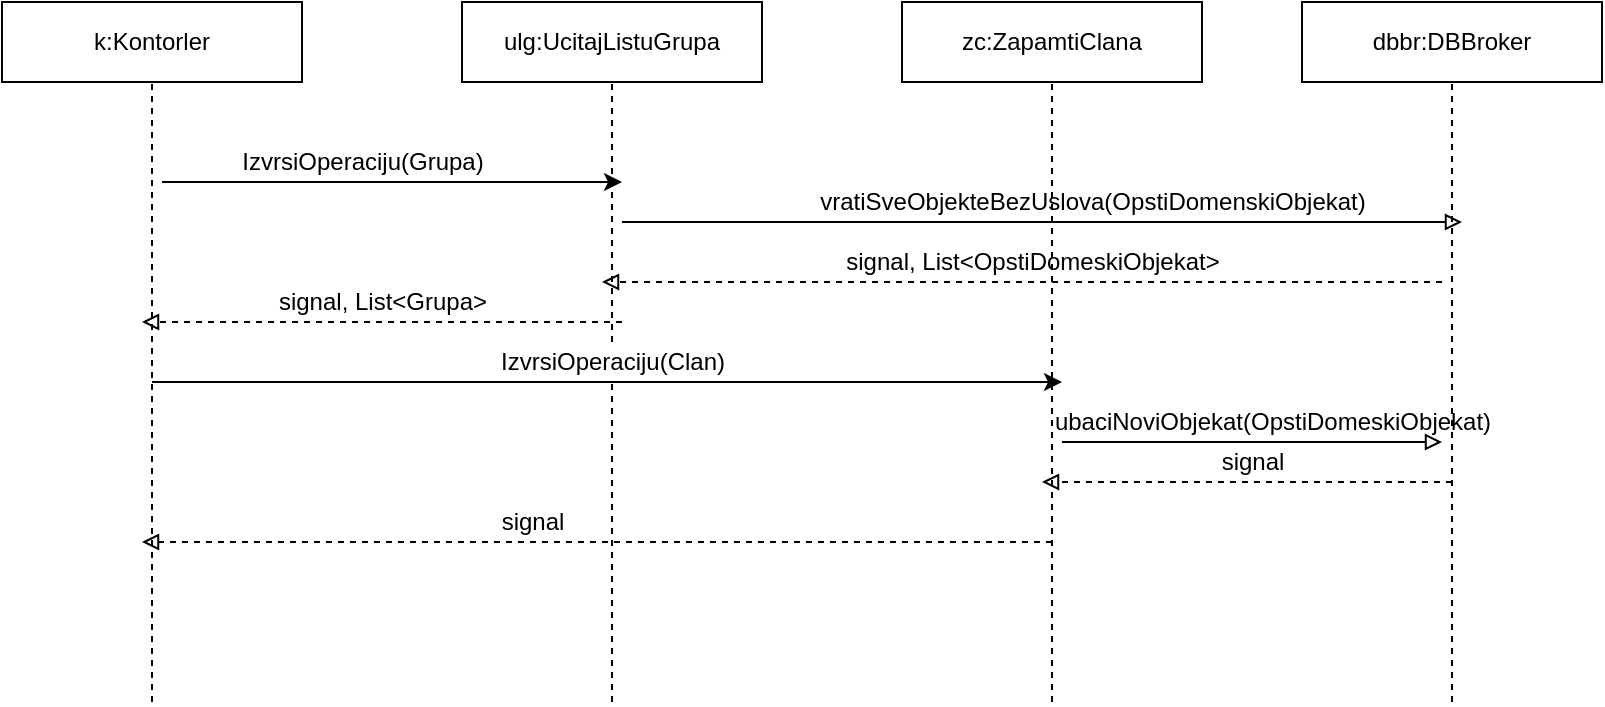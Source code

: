 <mxfile version="16.0.2" type="device"><diagram id="Rko2Za8StwnbvboJjhjY" name="Page-1"><mxGraphModel dx="1021" dy="567" grid="1" gridSize="10" guides="1" tooltips="1" connect="1" arrows="1" fold="1" page="1" pageScale="1" pageWidth="850" pageHeight="1100" math="0" shadow="0"><root><mxCell id="0"/><mxCell id="1" parent="0"/><mxCell id="Wh7sLxUPq5qgBcga3-nV-1" value="&lt;font style=&quot;font-size: 12px&quot;&gt;k:Kontorler&lt;/font&gt;" style="rounded=0;whiteSpace=wrap;html=1;" vertex="1" parent="1"><mxGeometry x="10" y="240" width="150" height="40" as="geometry"/></mxCell><mxCell id="Wh7sLxUPq5qgBcga3-nV-2" value="" style="endArrow=none;dashed=1;html=1;rounded=0;fontSize=12;entryX=0.5;entryY=1;entryDx=0;entryDy=0;" edge="1" parent="1" target="Wh7sLxUPq5qgBcga3-nV-1"><mxGeometry width="50" height="50" relative="1" as="geometry"><mxPoint x="85" y="590" as="sourcePoint"/><mxPoint x="140" y="350" as="targetPoint"/><Array as="points"><mxPoint x="85" y="340"/></Array></mxGeometry></mxCell><mxCell id="Wh7sLxUPq5qgBcga3-nV-3" value="&lt;font style=&quot;font-size: 12px&quot;&gt;ulg:UcitajListuGrupa&lt;/font&gt;" style="rounded=0;whiteSpace=wrap;html=1;" vertex="1" parent="1"><mxGeometry x="240" y="240" width="150" height="40" as="geometry"/></mxCell><mxCell id="Wh7sLxUPq5qgBcga3-nV-4" value="" style="endArrow=none;dashed=1;html=1;rounded=0;fontSize=12;entryX=0.5;entryY=1;entryDx=0;entryDy=0;startArrow=none;" edge="1" parent="1" target="Wh7sLxUPq5qgBcga3-nV-3" source="Wh7sLxUPq5qgBcga3-nV-19"><mxGeometry width="50" height="50" relative="1" as="geometry"><mxPoint x="315" y="590" as="sourcePoint"/><mxPoint x="370" y="350" as="targetPoint"/></mxGeometry></mxCell><mxCell id="Wh7sLxUPq5qgBcga3-nV-5" value="&lt;font style=&quot;font-size: 12px&quot;&gt;zc:ZapamtiClana&lt;/font&gt;" style="rounded=0;whiteSpace=wrap;html=1;" vertex="1" parent="1"><mxGeometry x="460" y="240" width="150" height="40" as="geometry"/></mxCell><mxCell id="Wh7sLxUPq5qgBcga3-nV-6" value="" style="endArrow=none;dashed=1;html=1;rounded=0;fontSize=12;entryX=0.5;entryY=1;entryDx=0;entryDy=0;" edge="1" parent="1" target="Wh7sLxUPq5qgBcga3-nV-5"><mxGeometry width="50" height="50" relative="1" as="geometry"><mxPoint x="535" y="590" as="sourcePoint"/><mxPoint x="590" y="350" as="targetPoint"/></mxGeometry></mxCell><mxCell id="Wh7sLxUPq5qgBcga3-nV-7" value="&lt;font style=&quot;font-size: 12px&quot;&gt;dbbr:DBBroker&lt;/font&gt;" style="rounded=0;whiteSpace=wrap;html=1;" vertex="1" parent="1"><mxGeometry x="660" y="240" width="150" height="40" as="geometry"/></mxCell><mxCell id="Wh7sLxUPq5qgBcga3-nV-8" value="" style="endArrow=none;dashed=1;html=1;rounded=0;fontSize=12;entryX=0.5;entryY=1;entryDx=0;entryDy=0;" edge="1" parent="1" target="Wh7sLxUPq5qgBcga3-nV-7"><mxGeometry width="50" height="50" relative="1" as="geometry"><mxPoint x="735" y="590" as="sourcePoint"/><mxPoint x="790" y="350" as="targetPoint"/></mxGeometry></mxCell><mxCell id="Wh7sLxUPq5qgBcga3-nV-9" value="" style="endArrow=classic;html=1;rounded=0;fontSize=12;" edge="1" parent="1"><mxGeometry width="50" height="50" relative="1" as="geometry"><mxPoint x="90" y="330" as="sourcePoint"/><mxPoint x="320" y="330" as="targetPoint"/></mxGeometry></mxCell><mxCell id="Wh7sLxUPq5qgBcga3-nV-10" value="IzvrsiOperaciju(Grupa)" style="text;html=1;align=center;verticalAlign=middle;resizable=0;points=[];autosize=1;strokeColor=none;fillColor=none;fontSize=12;" vertex="1" parent="1"><mxGeometry x="120" y="310" width="140" height="20" as="geometry"/></mxCell><mxCell id="Wh7sLxUPq5qgBcga3-nV-11" value="" style="endArrow=block;html=1;rounded=0;fontSize=12;endFill=0;" edge="1" parent="1"><mxGeometry width="50" height="50" relative="1" as="geometry"><mxPoint x="320" y="350" as="sourcePoint"/><mxPoint x="740" y="350" as="targetPoint"/></mxGeometry></mxCell><mxCell id="Wh7sLxUPq5qgBcga3-nV-12" value="vratiSveObjekteBezUslova(OpstiDomenskiObjekat)" style="text;html=1;align=center;verticalAlign=middle;resizable=0;points=[];autosize=1;strokeColor=none;fillColor=none;fontSize=12;" vertex="1" parent="1"><mxGeometry x="410" y="330" width="290" height="20" as="geometry"/></mxCell><mxCell id="Wh7sLxUPq5qgBcga3-nV-13" value="" style="endArrow=block;html=1;rounded=0;fontSize=12;dashed=1;endFill=0;" edge="1" parent="1"><mxGeometry width="50" height="50" relative="1" as="geometry"><mxPoint x="730" y="380" as="sourcePoint"/><mxPoint x="310" y="380" as="targetPoint"/></mxGeometry></mxCell><mxCell id="Wh7sLxUPq5qgBcga3-nV-14" value="signal, List&amp;lt;OpstiDomeskiObjekat&amp;gt;" style="text;html=1;align=center;verticalAlign=middle;resizable=0;points=[];autosize=1;strokeColor=none;fillColor=none;fontSize=12;" vertex="1" parent="1"><mxGeometry x="425" y="360" width="200" height="20" as="geometry"/></mxCell><mxCell id="Wh7sLxUPq5qgBcga3-nV-16" value="" style="endArrow=block;html=1;rounded=0;fontSize=12;dashed=1;endFill=0;" edge="1" parent="1"><mxGeometry width="50" height="50" relative="1" as="geometry"><mxPoint x="320" y="400" as="sourcePoint"/><mxPoint x="80" y="400" as="targetPoint"/></mxGeometry></mxCell><mxCell id="Wh7sLxUPq5qgBcga3-nV-17" value="signal, List&amp;lt;Grupa&amp;gt;" style="text;html=1;align=center;verticalAlign=middle;resizable=0;points=[];autosize=1;strokeColor=none;fillColor=none;fontSize=12;" vertex="1" parent="1"><mxGeometry x="140" y="380" width="120" height="20" as="geometry"/></mxCell><mxCell id="Wh7sLxUPq5qgBcga3-nV-18" value="" style="endArrow=classic;html=1;rounded=0;fontSize=12;" edge="1" parent="1"><mxGeometry width="50" height="50" relative="1" as="geometry"><mxPoint x="85" y="430" as="sourcePoint"/><mxPoint x="540" y="430" as="targetPoint"/></mxGeometry></mxCell><mxCell id="Wh7sLxUPq5qgBcga3-nV-19" value="IzvrsiOperaciju(Clan)" style="text;html=1;align=center;verticalAlign=middle;resizable=0;points=[];autosize=1;strokeColor=none;fillColor=none;fontSize=12;" vertex="1" parent="1"><mxGeometry x="250" y="410" width="130" height="20" as="geometry"/></mxCell><mxCell id="Wh7sLxUPq5qgBcga3-nV-20" value="" style="endArrow=none;dashed=1;html=1;rounded=0;fontSize=12;entryX=0.5;entryY=1;entryDx=0;entryDy=0;" edge="1" parent="1" target="Wh7sLxUPq5qgBcga3-nV-19"><mxGeometry width="50" height="50" relative="1" as="geometry"><mxPoint x="315" y="590" as="sourcePoint"/><mxPoint x="315" y="280.0" as="targetPoint"/></mxGeometry></mxCell><mxCell id="Wh7sLxUPq5qgBcga3-nV-21" value="" style="endArrow=block;html=1;rounded=0;fontSize=12;endFill=0;" edge="1" parent="1"><mxGeometry width="50" height="50" relative="1" as="geometry"><mxPoint x="540" y="460" as="sourcePoint"/><mxPoint x="730" y="460" as="targetPoint"/></mxGeometry></mxCell><mxCell id="Wh7sLxUPq5qgBcga3-nV-22" value="ubaciNoviObjekat(OpstiDomeskiObjekat)" style="text;html=1;align=center;verticalAlign=middle;resizable=0;points=[];autosize=1;strokeColor=none;fillColor=none;fontSize=12;" vertex="1" parent="1"><mxGeometry x="530" y="440" width="230" height="20" as="geometry"/></mxCell><mxCell id="Wh7sLxUPq5qgBcga3-nV-23" value="" style="endArrow=block;html=1;rounded=0;fontSize=12;dashed=1;endFill=0;" edge="1" parent="1"><mxGeometry width="50" height="50" relative="1" as="geometry"><mxPoint x="735" y="480" as="sourcePoint"/><mxPoint x="530" y="480" as="targetPoint"/></mxGeometry></mxCell><mxCell id="Wh7sLxUPq5qgBcga3-nV-24" value="signal" style="text;html=1;align=center;verticalAlign=middle;resizable=0;points=[];autosize=1;strokeColor=none;fillColor=none;fontSize=12;" vertex="1" parent="1"><mxGeometry x="610" y="460" width="50" height="20" as="geometry"/></mxCell><mxCell id="Wh7sLxUPq5qgBcga3-nV-26" value="" style="endArrow=block;html=1;rounded=0;fontSize=12;dashed=1;endFill=0;" edge="1" parent="1"><mxGeometry width="50" height="50" relative="1" as="geometry"><mxPoint x="535" y="510" as="sourcePoint"/><mxPoint x="80" y="510" as="targetPoint"/></mxGeometry></mxCell><mxCell id="Wh7sLxUPq5qgBcga3-nV-27" value="signal" style="text;html=1;align=center;verticalAlign=middle;resizable=0;points=[];autosize=1;strokeColor=none;fillColor=none;fontSize=12;" vertex="1" parent="1"><mxGeometry x="250" y="490" width="50" height="20" as="geometry"/></mxCell></root></mxGraphModel></diagram></mxfile>